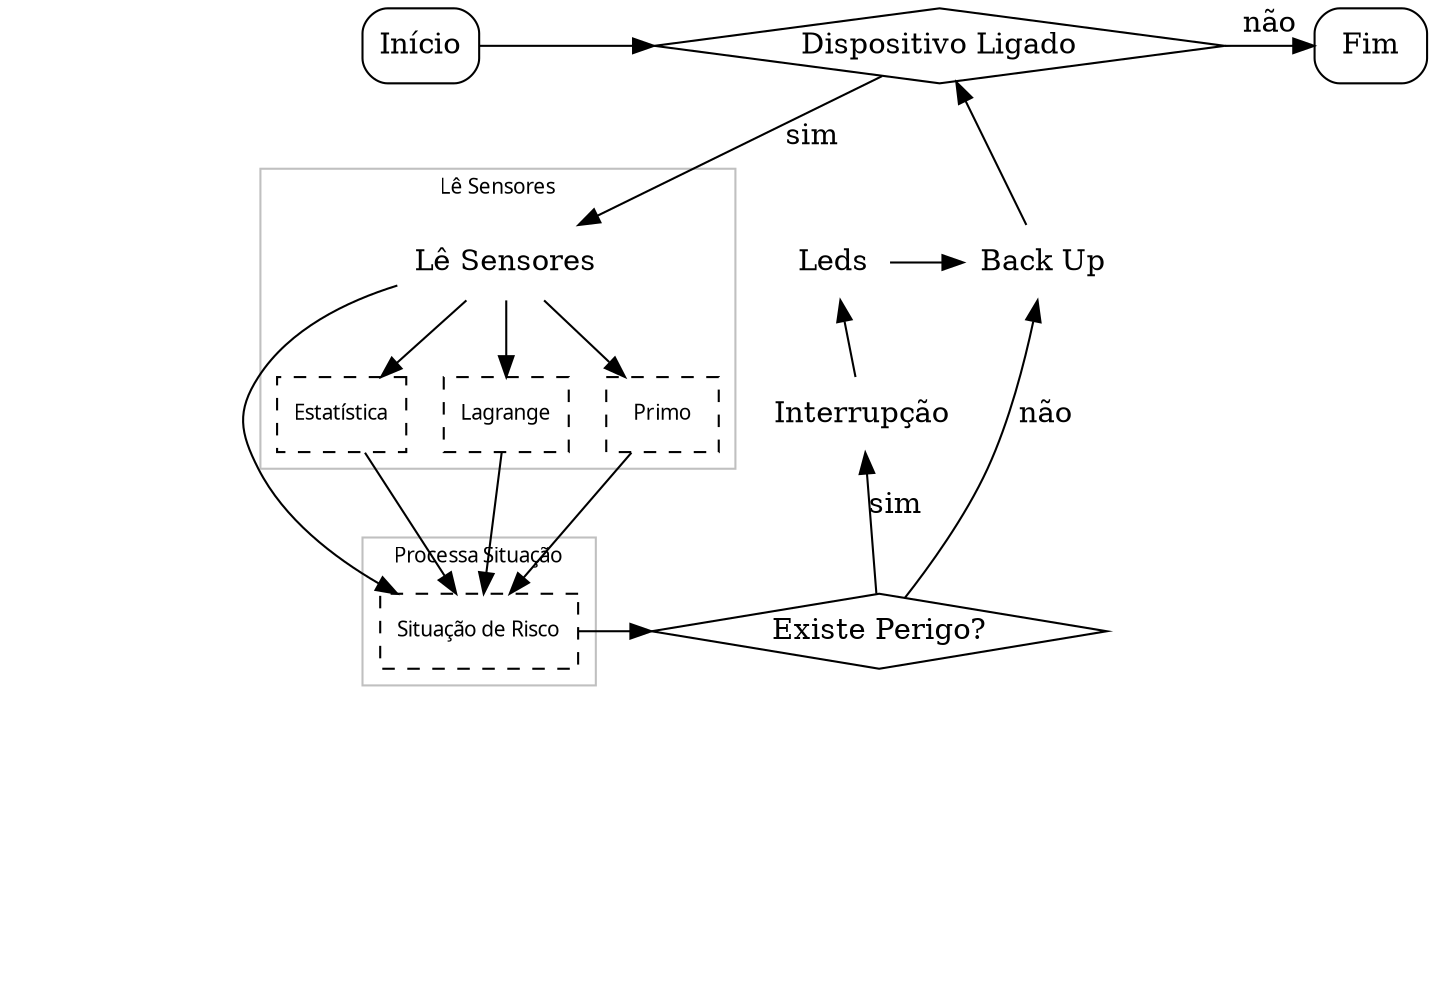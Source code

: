 digraph {
    //label="Grafo de Chamada do Wearable";
    newrank=true;

    {
        node [style=invis]
        edge [style=invis]
        "a1" -> "a2" -> "a3" -> "a4" -> "a5" -> "a6"
    }

    node[shape="box", style="rounded"]
       start; end;
    node[shape="none", style="rounded"]
        #process;
        read_sensors; backup; interruption; leds;
    node[shape="diamond", style=""]
       while_on; if_warning;

    graph [fontsize=10, fontname="Verdana", compound=true];
    node [ fontsize=10, fontname="Verdana"];


    start -> while_on[constraint=false];
    while_on -> read_sensors[label="sim"];
    read_sensors -> {statistic lagrange prime risk};
    {statistic lagrange prime} -> risk;
    risk -> if_warning;
    if_warning -> backup [label="não"];
    if_warning -> interruption [label="sim"];
    interruption -> leds;
    leds -> backup;
    backup -> while_on;
    while_on -> end [label="não", constraint=false];

    start [label="Início"];
    while_on [label="Dispositivo Ligado"];
    read_sensors [label="Lê Sensores"];
    //process [label="Process Sensors"];
    if_warning [label="Existe Perigo?"];
    backup [label="Back Up"];
    interruption [label="Interrupção"];
    leds [label="Leds"];
    end [label="Fim"];

    subgraph cluster_0 {
        node [style=filled];
        read_sensors;
        statistic [label="Estatística", shape="box", style="dashed"];
        lagrange [label="Lagrange", shape="box", style="dashed"];
        prime [label="Primo", shape="box", style="dashed"];
        label = "Lê Sensores";
        color="gray";
    }
    subgraph cluster_1 {
        node [style=filled];
        risk [label="Situação de Risco", shape="box", style="dashed"];
        label = "Processa Situação";
        color="gray";
    }

    //{rank=same; while_on; read_sensors;}
    //{rank=same; start; end;}
    //{rank=same; backup; process;}
    //{rank=same; leds; if_warning;}
    //{rank=same; if_warning; backup;}

    {rank=same; a1; while_on; }
    {rank=same; a2; read_sensors; backup; leds}
    {rank=same; a3; statistic; lagrange; prime; interruption}
    {rank=same; a4; risk; if_warning}
    {rank=same; a5;  }
}
